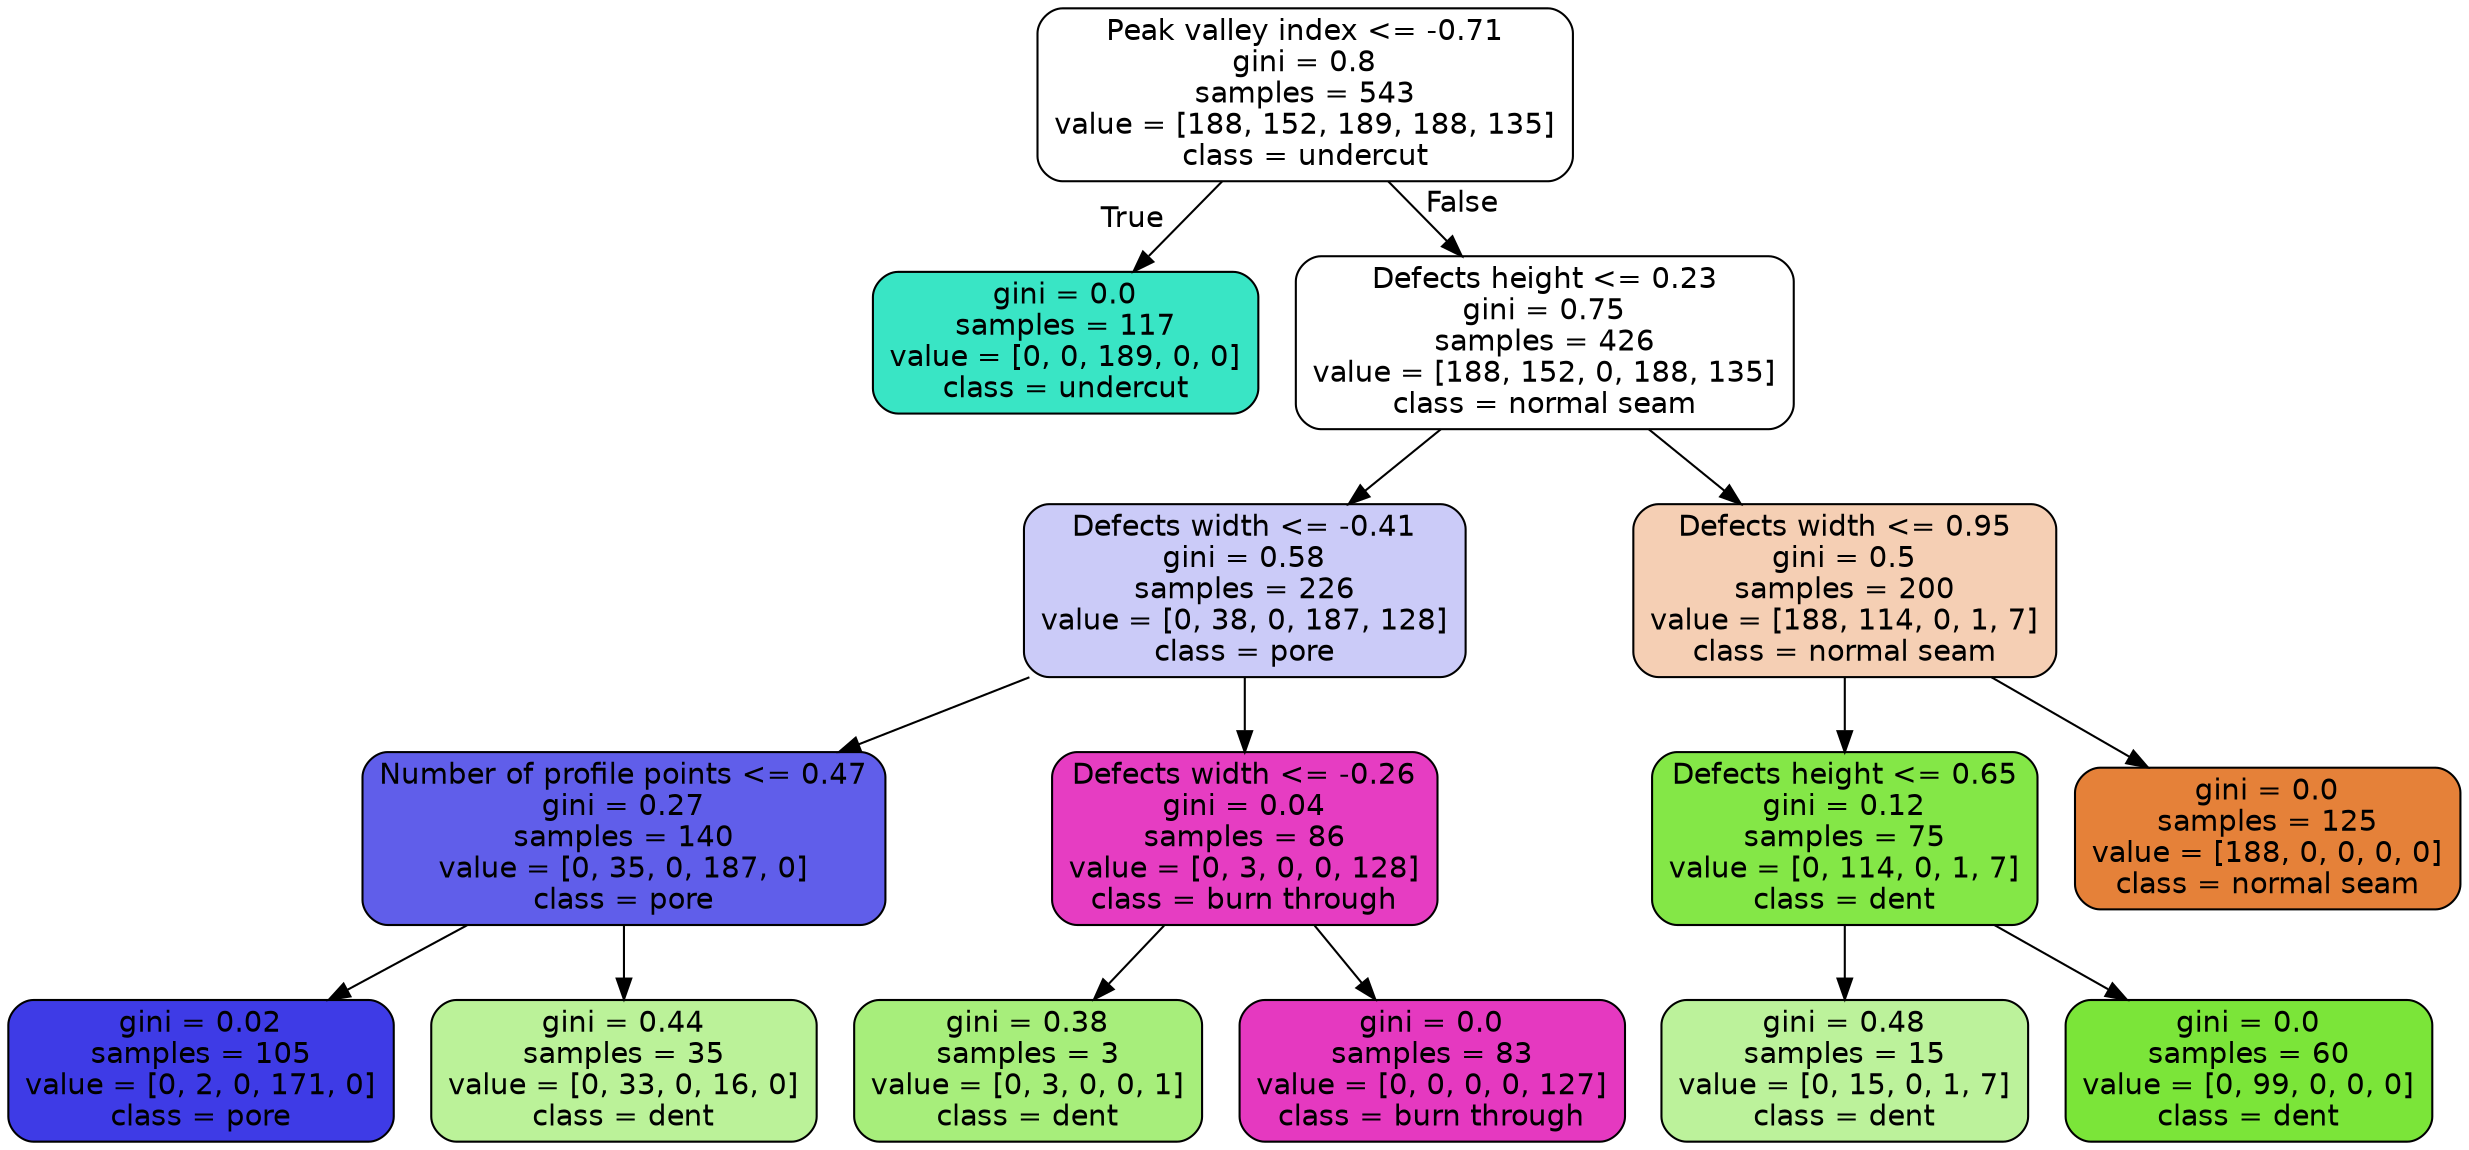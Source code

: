 digraph Tree {
node [shape=box, style="filled, rounded", color="black", fontname=helvetica] ;
edge [fontname=helvetica] ;
0 [label="Peak valley index <= -0.71\ngini = 0.8\nsamples = 543\nvalue = [188, 152, 189, 188, 135]\nclass = undercut", fillcolor="#39e5c500"] ;
1 [label="gini = 0.0\nsamples = 117\nvalue = [0, 0, 189, 0, 0]\nclass = undercut", fillcolor="#39e5c5ff"] ;
0 -> 1 [labeldistance=2.5, labelangle=45, headlabel="True"] ;
2 [label="Defects height <= 0.23\ngini = 0.75\nsamples = 426\nvalue = [188, 152, 0, 188, 135]\nclass = normal seam", fillcolor="#e5813900"] ;
0 -> 2 [labeldistance=2.5, labelangle=-45, headlabel="False"] ;
3 [label="Defects width <= -0.41\ngini = 0.58\nsamples = 226\nvalue = [0, 38, 0, 187, 128]\nclass = pore", fillcolor="#3c39e543"] ;
2 -> 3 ;
4 [label="Number of profile points <= 0.47\ngini = 0.27\nsamples = 140\nvalue = [0, 35, 0, 187, 0]\nclass = pore", fillcolor="#3c39e5cf"] ;
3 -> 4 ;
5 [label="gini = 0.02\nsamples = 105\nvalue = [0, 2, 0, 171, 0]\nclass = pore", fillcolor="#3c39e5fc"] ;
4 -> 5 ;
6 [label="gini = 0.44\nsamples = 35\nvalue = [0, 33, 0, 16, 0]\nclass = dent", fillcolor="#7be53983"] ;
4 -> 6 ;
7 [label="Defects width <= -0.26\ngini = 0.04\nsamples = 86\nvalue = [0, 3, 0, 0, 128]\nclass = burn through", fillcolor="#e539c0f9"] ;
3 -> 7 ;
8 [label="gini = 0.38\nsamples = 3\nvalue = [0, 3, 0, 0, 1]\nclass = dent", fillcolor="#7be539aa"] ;
7 -> 8 ;
9 [label="gini = 0.0\nsamples = 83\nvalue = [0, 0, 0, 0, 127]\nclass = burn through", fillcolor="#e539c0ff"] ;
7 -> 9 ;
10 [label="Defects width <= 0.95\ngini = 0.5\nsamples = 200\nvalue = [188, 114, 0, 1, 7]\nclass = normal seam", fillcolor="#e5813960"] ;
2 -> 10 ;
11 [label="Defects height <= 0.65\ngini = 0.12\nsamples = 75\nvalue = [0, 114, 0, 1, 7]\nclass = dent", fillcolor="#7be539ed"] ;
10 -> 11 ;
12 [label="gini = 0.48\nsamples = 15\nvalue = [0, 15, 0, 1, 7]\nclass = dent", fillcolor="#7be53980"] ;
11 -> 12 ;
13 [label="gini = 0.0\nsamples = 60\nvalue = [0, 99, 0, 0, 0]\nclass = dent", fillcolor="#7be539ff"] ;
11 -> 13 ;
14 [label="gini = 0.0\nsamples = 125\nvalue = [188, 0, 0, 0, 0]\nclass = normal seam", fillcolor="#e58139ff"] ;
10 -> 14 ;
}